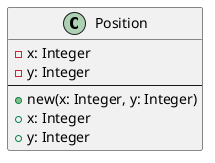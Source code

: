 @startuml Position Class

class Position {
    - x: Integer
    - y: Integer
    --
    + new(x: Integer, y: Integer)
    + x: Integer
    + y: Integer
}

@enduml